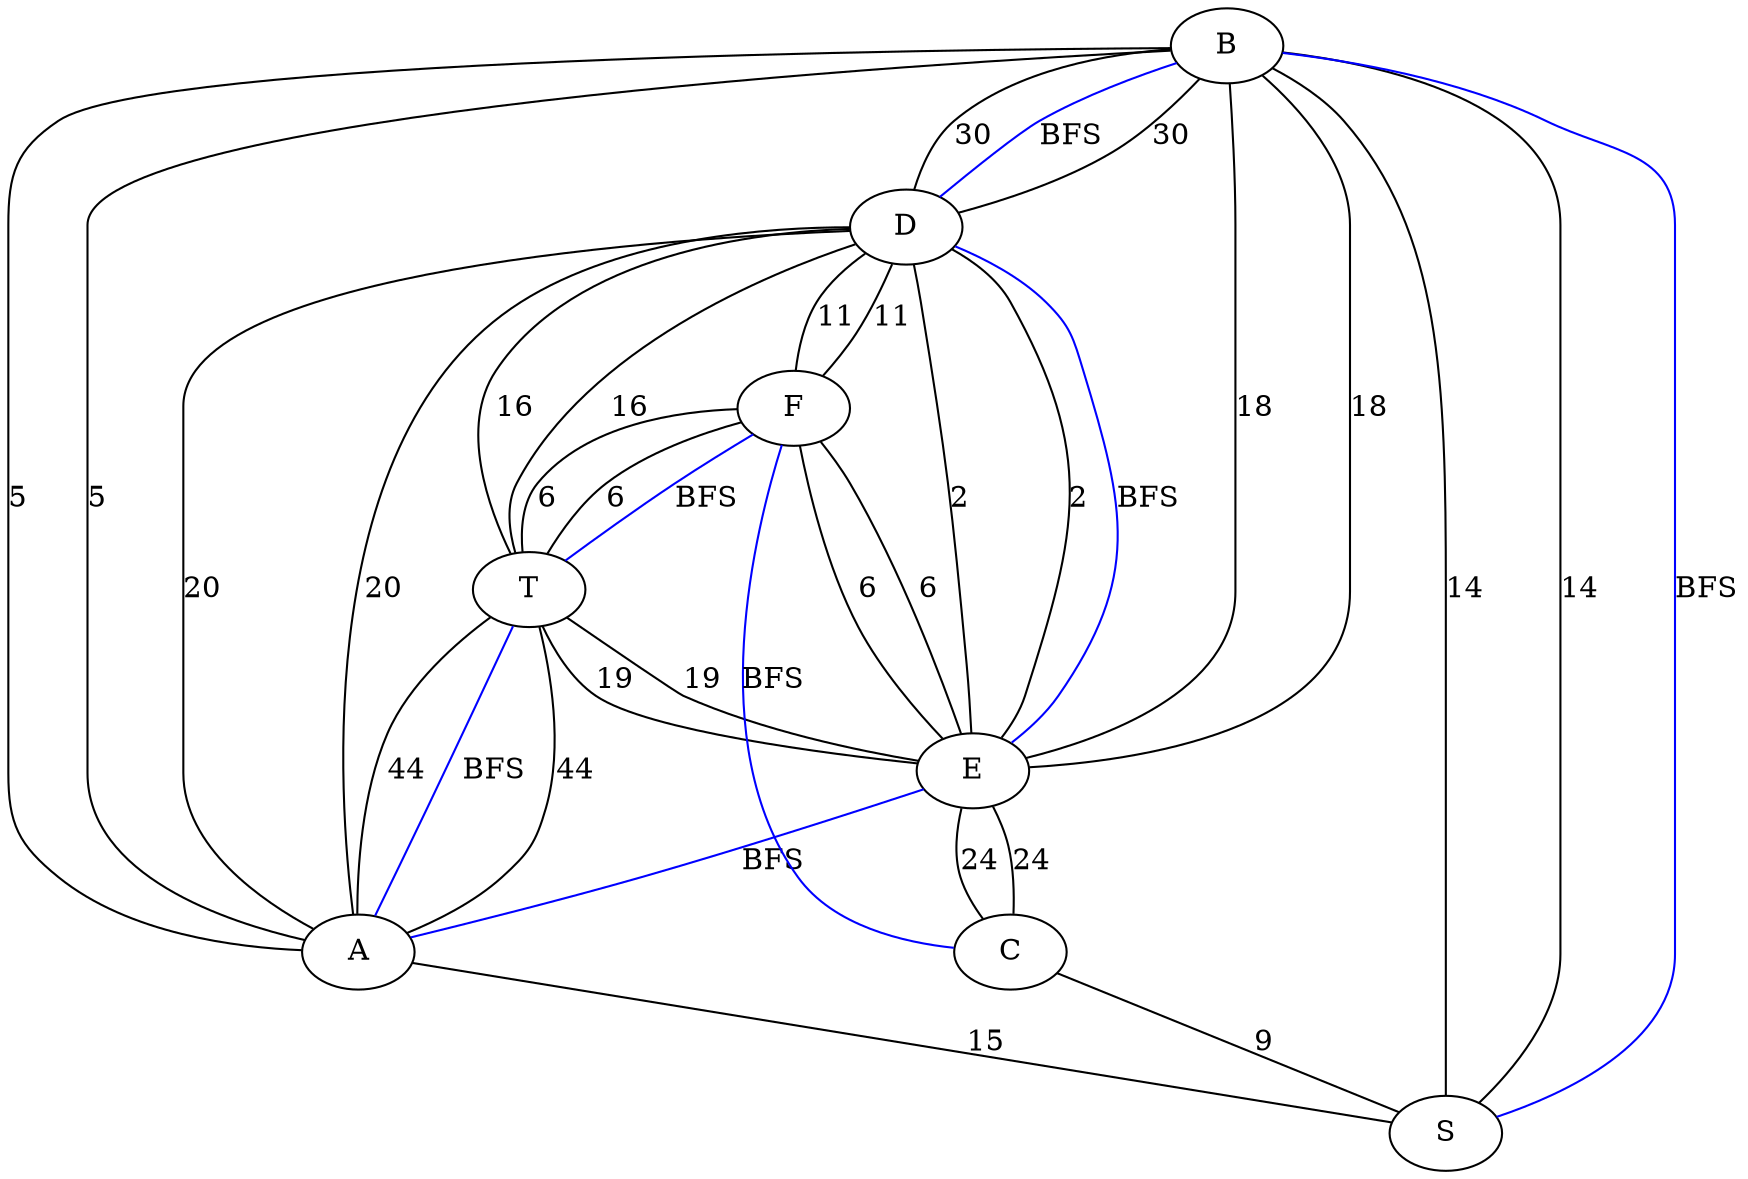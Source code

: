 graph goraph {
	B -- D [label=30]
	B -- S [label=14]
	B -- E [label=18]
	B -- A [label=5]
	C -- S [label=9]
	C -- E [label=24]
	D -- T [label=16]
	D -- E [label=2]
	D -- F [label=11]
	D -- A [label=20]
	D -- B [label=30]
	E -- C [label=24]
	E -- D [label=2]
	E -- T [label=19]
	E -- F [label=6]
	E -- B [label=18]
	F -- D [label=11]
	F -- T [label=6]
	F -- E [label=6]
	S -- B [label=14]
	T -- D [label=16]
	T -- E [label=19]
	T -- F [label=6]
	T -- A [label=44]
	A -- D [label=20]
	A -- S [label=15]
	A -- T [label=44]
	A -- B [label=5]
	S -- B -- D -- E -- A -- T -- F -- C [label=BFS, color=blue]
}